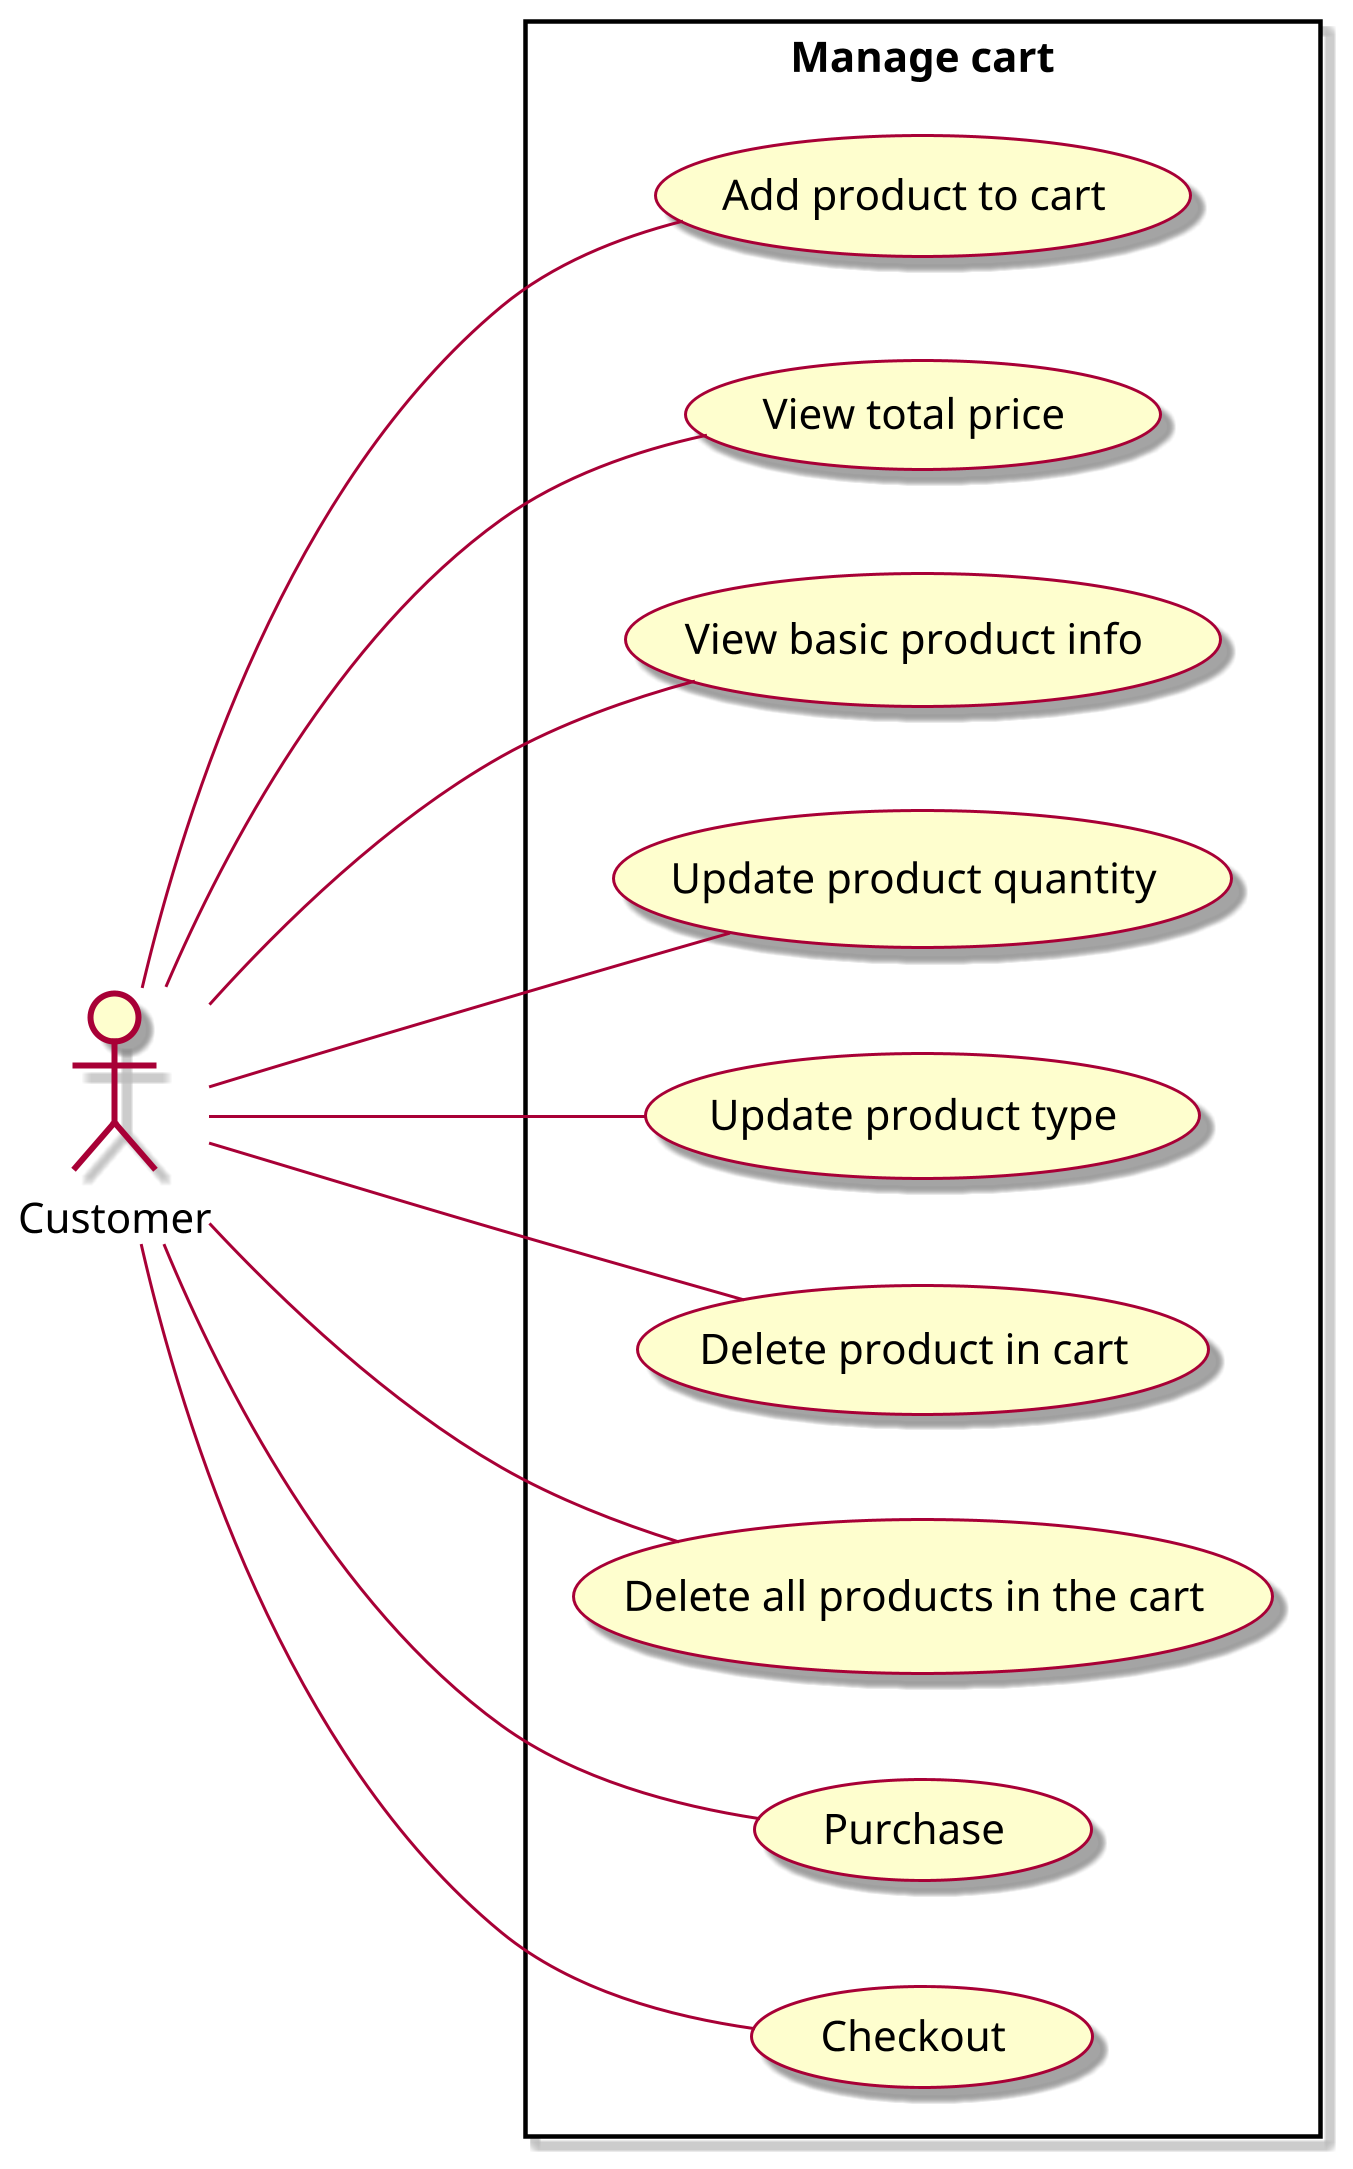 @startuml ManageCart

left to right direction
scale 3
skin rose

actor Customer as customer

rectangle "Manage cart" {
    usecase (Add product to cart) as tspvgh
    usecase (View total price) as xtgt
    usecase (View basic product info) as xttcbcsp
    usecase (Update product quantity) as sslsp
    usecase (Update product type) as splhsp
    usecase (Delete product in cart) as xsptrgh
    usecase (Delete all products in the cart) as xttcsptrgh
    usecase (Delete all products in the cart) as xttcsptrgh
    usecase (Purchase) as pc
    usecase (Checkout) as ckout
}

customer --- tspvgh
customer --- xtgt
customer --- xttcbcsp
customer --- sslsp
customer --- splhsp
customer --- xsptrgh
customer --- xttcsptrgh
customer --- pc
customer --- ckout

@enduml